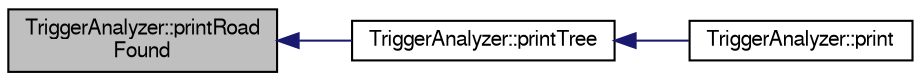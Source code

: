 digraph "TriggerAnalyzer::printRoadFound"
{
  bgcolor="transparent";
  edge [fontname="FreeSans",fontsize="10",labelfontname="FreeSans",labelfontsize="10"];
  node [fontname="FreeSans",fontsize="10",shape=record];
  rankdir="LR";
  Node1 [label="TriggerAnalyzer::printRoad\lFound",height=0.2,width=0.4,color="black", fillcolor="grey75", style="filled" fontcolor="black"];
  Node1 -> Node2 [dir="back",color="midnightblue",fontsize="10",style="solid",fontname="FreeSans"];
  Node2 [label="TriggerAnalyzer::printTree",height=0.2,width=0.4,color="black",URL="$d6/deb/classTriggerAnalyzer.html#ac9b51badbff4f66dd5ee1da2afe1c0ac"];
  Node2 -> Node3 [dir="back",color="midnightblue",fontsize="10",style="solid",fontname="FreeSans"];
  Node3 [label="TriggerAnalyzer::print",height=0.2,width=0.4,color="black",URL="$d6/deb/classTriggerAnalyzer.html#a3e56727b31fa1fc2e2cd27d3c67538b2"];
}
